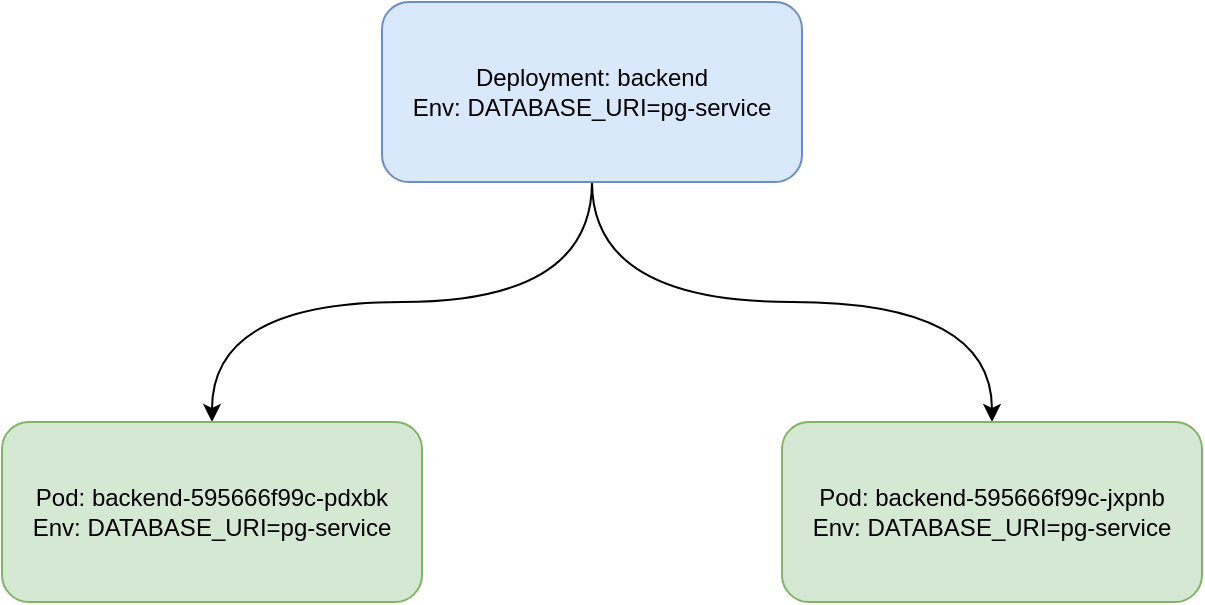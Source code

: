 <mxfile version="20.3.0" type="device"><diagram id="m2-c5h88NViP2KV9Uaxe" name="第 1 页"><mxGraphModel dx="1234" dy="777" grid="1" gridSize="10" guides="1" tooltips="1" connect="1" arrows="1" fold="1" page="1" pageScale="1" pageWidth="2339" pageHeight="3300" math="0" shadow="0"><root><mxCell id="0"/><mxCell id="1" parent="0"/><mxCell id="sVoDr2pgvbiIP6o7zpOq-5" style="edgeStyle=orthogonalEdgeStyle;rounded=0;orthogonalLoop=1;jettySize=auto;html=1;exitX=0.5;exitY=1;exitDx=0;exitDy=0;entryX=0.5;entryY=0;entryDx=0;entryDy=0;curved=1;" edge="1" parent="1" source="sVoDr2pgvbiIP6o7zpOq-1" target="sVoDr2pgvbiIP6o7zpOq-3"><mxGeometry relative="1" as="geometry"/></mxCell><mxCell id="sVoDr2pgvbiIP6o7zpOq-6" style="edgeStyle=orthogonalEdgeStyle;curved=1;rounded=0;orthogonalLoop=1;jettySize=auto;html=1;exitX=0.5;exitY=1;exitDx=0;exitDy=0;entryX=0.5;entryY=0;entryDx=0;entryDy=0;" edge="1" parent="1" source="sVoDr2pgvbiIP6o7zpOq-1" target="sVoDr2pgvbiIP6o7zpOq-4"><mxGeometry relative="1" as="geometry"/></mxCell><mxCell id="sVoDr2pgvbiIP6o7zpOq-1" value="Deployment: backend&lt;br&gt;Env:&amp;nbsp;&lt;span style=&quot;background-color: initial;&quot;&gt;DATABASE_URI=pg-service&lt;/span&gt;" style="rounded=1;whiteSpace=wrap;html=1;fillColor=#dae8fc;strokeColor=#6c8ebf;" vertex="1" parent="1"><mxGeometry x="430" y="210" width="210" height="90" as="geometry"/></mxCell><mxCell id="sVoDr2pgvbiIP6o7zpOq-3" value="Pod:&amp;nbsp;&lt;span style=&quot;background-color: initial;&quot;&gt;backend-595666f99c-pdxbk&lt;/span&gt;&lt;br&gt;Env:&amp;nbsp;&lt;span style=&quot;background-color: initial;&quot;&gt;DATABASE_URI=pg-service&lt;/span&gt;" style="rounded=1;whiteSpace=wrap;html=1;fillColor=#d5e8d4;strokeColor=#82b366;" vertex="1" parent="1"><mxGeometry x="240" y="420" width="210" height="90" as="geometry"/></mxCell><mxCell id="sVoDr2pgvbiIP6o7zpOq-4" value="Pod:&amp;nbsp;&lt;span style=&quot;background-color: initial;&quot;&gt;backend-595666f99c-&lt;/span&gt;&lt;span style=&quot;background-color: initial;&quot;&gt;jxpnb&lt;/span&gt;&lt;span style=&quot;background-color: initial;&quot;&gt;&lt;br&gt;&lt;/span&gt;Env:&amp;nbsp;&lt;span style=&quot;background-color: initial;&quot;&gt;DATABASE_URI=pg-service&lt;/span&gt;" style="rounded=1;whiteSpace=wrap;html=1;fillColor=#d5e8d4;strokeColor=#82b366;" vertex="1" parent="1"><mxGeometry x="630" y="420" width="210" height="90" as="geometry"/></mxCell></root></mxGraphModel></diagram></mxfile>